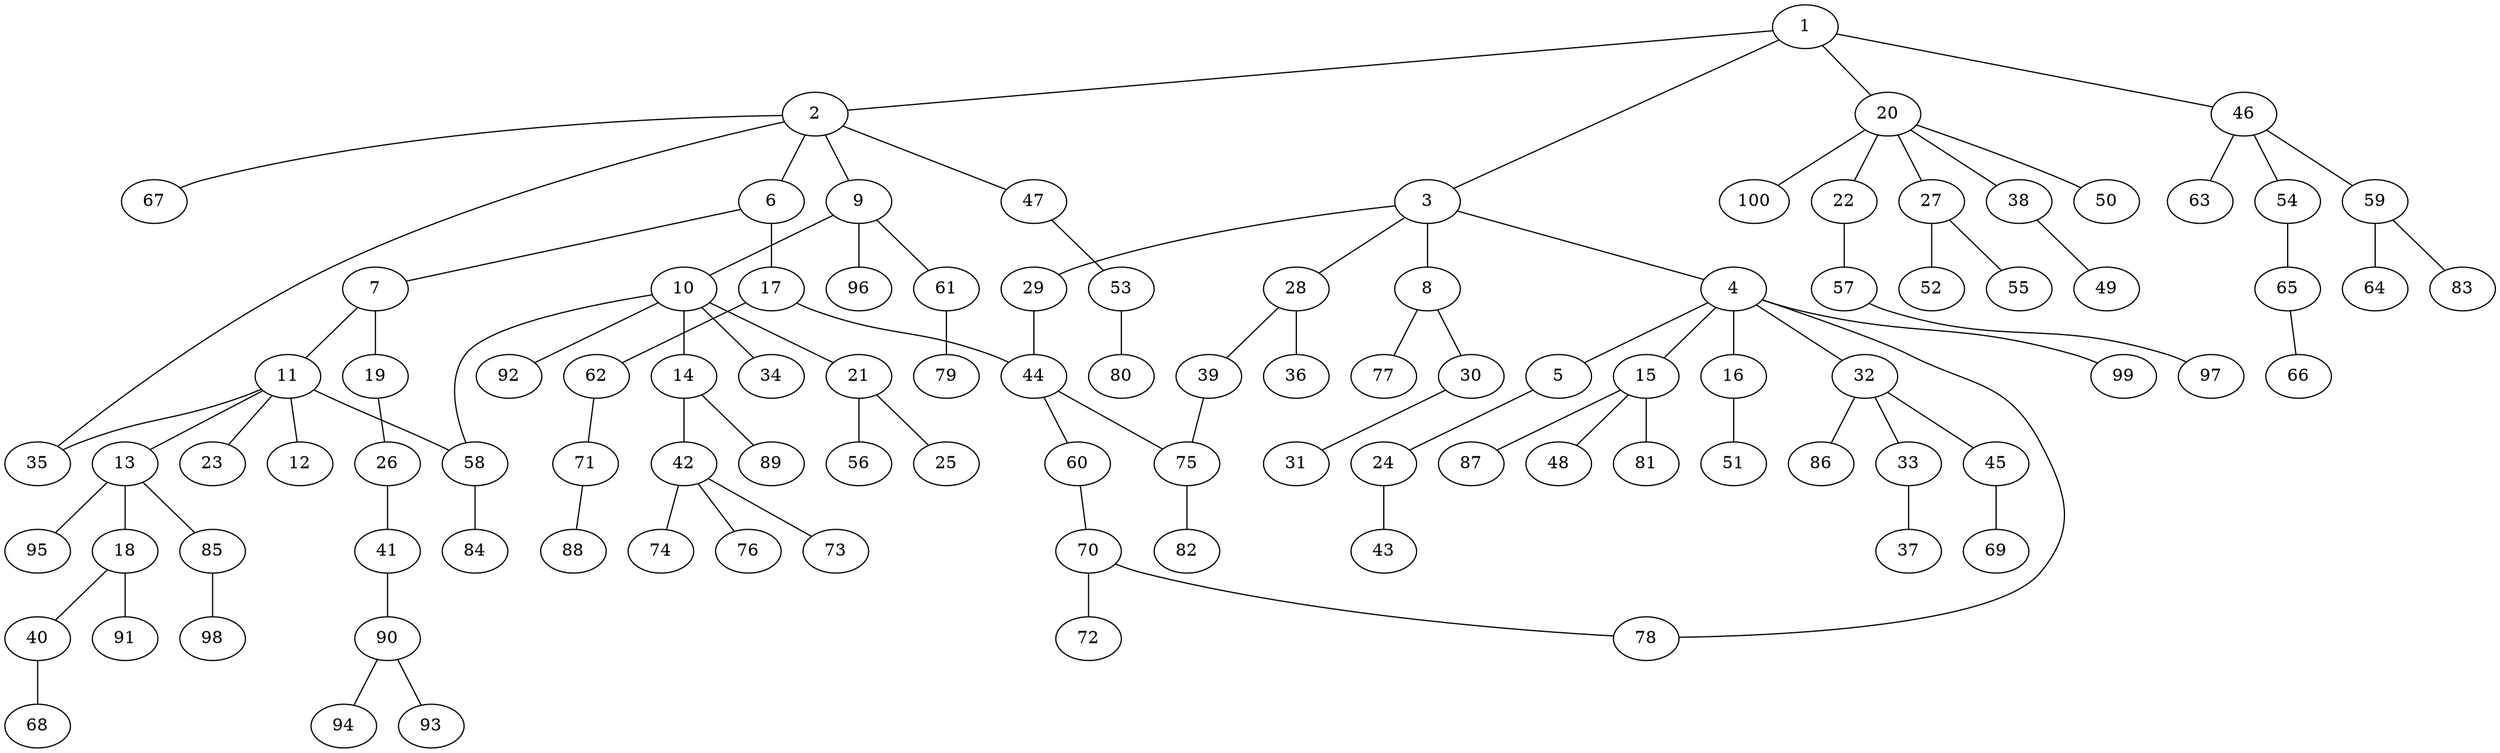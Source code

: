 graph graphname {1--2
1--3
1--20
1--46
2--6
2--9
2--35
2--47
2--67
3--4
3--8
3--28
3--29
4--5
4--15
4--16
4--32
4--78
4--99
5--24
6--7
6--17
7--11
7--19
8--30
8--77
9--10
9--61
9--96
10--14
10--21
10--34
10--58
10--92
11--12
11--13
11--23
11--35
11--58
13--18
13--85
13--95
14--42
14--89
15--48
15--81
15--87
16--51
17--44
17--62
18--40
18--91
19--26
20--22
20--27
20--38
20--50
20--100
21--25
21--56
22--57
24--43
26--41
27--52
27--55
28--36
28--39
29--44
30--31
32--33
32--45
32--86
33--37
38--49
39--75
40--68
41--90
42--73
42--74
42--76
44--60
44--75
45--69
46--54
46--59
46--63
47--53
53--80
54--65
57--97
58--84
59--64
59--83
60--70
61--79
62--71
65--66
70--72
70--78
71--88
75--82
85--98
90--93
90--94
}